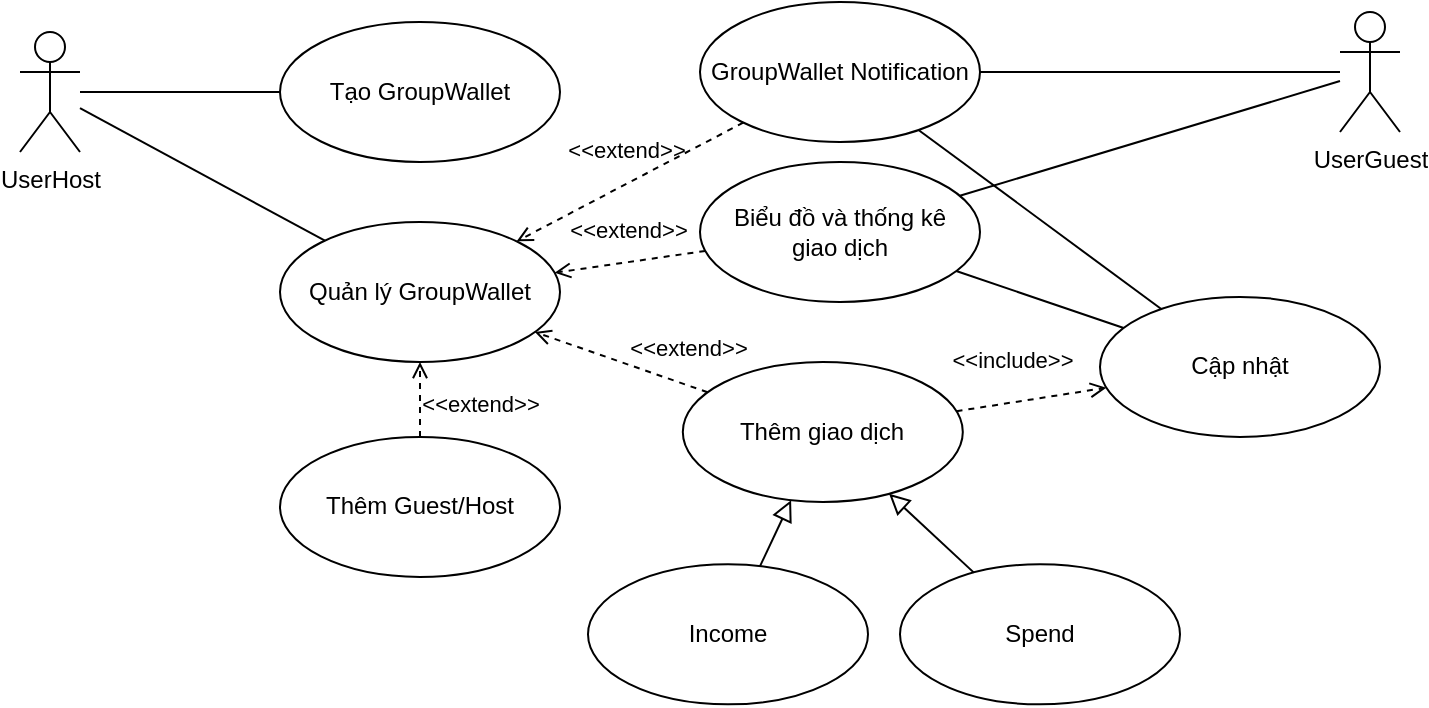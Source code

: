 <mxfile version="24.0.6" type="device">
  <diagram name="Trang-1" id="Nkdi8AB0vbIH-OvDJyjw">
    <mxGraphModel dx="1034" dy="446" grid="1" gridSize="10" guides="1" tooltips="1" connect="1" arrows="1" fold="1" page="1" pageScale="1" pageWidth="827" pageHeight="1169" math="0" shadow="0">
      <root>
        <mxCell id="0" />
        <mxCell id="1" parent="0" />
        <mxCell id="1usC6PpegWLrxd76J9WX-29" value="UserHost" style="shape=umlActor;verticalLabelPosition=bottom;verticalAlign=top;html=1;outlineConnect=0;" vertex="1" parent="1">
          <mxGeometry x="60" y="165" width="30" height="60" as="geometry" />
        </mxCell>
        <mxCell id="1usC6PpegWLrxd76J9WX-30" value="Tạo GroupWallet" style="ellipse;whiteSpace=wrap;html=1;" vertex="1" parent="1">
          <mxGeometry x="190" y="160" width="140" height="70" as="geometry" />
        </mxCell>
        <mxCell id="1usC6PpegWLrxd76J9WX-31" value="" style="endArrow=none;html=1;rounded=0;" edge="1" parent="1" source="1usC6PpegWLrxd76J9WX-29" target="1usC6PpegWLrxd76J9WX-30">
          <mxGeometry width="50" height="50" relative="1" as="geometry">
            <mxPoint x="120" y="329" as="sourcePoint" />
            <mxPoint x="274" y="185" as="targetPoint" />
          </mxGeometry>
        </mxCell>
        <mxCell id="1usC6PpegWLrxd76J9WX-32" value="Quản lý GroupWallet" style="ellipse;whiteSpace=wrap;html=1;" vertex="1" parent="1">
          <mxGeometry x="190" y="260" width="140" height="70" as="geometry" />
        </mxCell>
        <mxCell id="1usC6PpegWLrxd76J9WX-33" value="" style="endArrow=none;html=1;rounded=0;" edge="1" parent="1" target="1usC6PpegWLrxd76J9WX-32" source="1usC6PpegWLrxd76J9WX-29">
          <mxGeometry width="50" height="50" relative="1" as="geometry">
            <mxPoint x="110" y="285" as="sourcePoint" />
            <mxPoint x="294" y="275" as="targetPoint" />
          </mxGeometry>
        </mxCell>
        <mxCell id="1usC6PpegWLrxd76J9WX-34" value="Thêm Guest/Host" style="ellipse;whiteSpace=wrap;html=1;" vertex="1" parent="1">
          <mxGeometry x="190" y="367.45" width="140" height="70" as="geometry" />
        </mxCell>
        <mxCell id="1usC6PpegWLrxd76J9WX-35" value="&amp;lt;&amp;lt;extend&amp;gt;&amp;gt;" style="html=1;verticalAlign=bottom;labelBackgroundColor=none;endArrow=open;endFill=0;dashed=1;rounded=0;" edge="1" parent="1" source="1usC6PpegWLrxd76J9WX-34" target="1usC6PpegWLrxd76J9WX-32">
          <mxGeometry x="-0.602" y="-30" width="160" relative="1" as="geometry">
            <mxPoint x="519" y="300.45" as="sourcePoint" />
            <mxPoint x="196.616" y="280.003" as="targetPoint" />
            <mxPoint as="offset" />
          </mxGeometry>
        </mxCell>
        <mxCell id="1usC6PpegWLrxd76J9WX-36" value="Thêm giao dịch" style="ellipse;whiteSpace=wrap;html=1;" vertex="1" parent="1">
          <mxGeometry x="391.41" y="330.0" width="140" height="70" as="geometry" />
        </mxCell>
        <mxCell id="1usC6PpegWLrxd76J9WX-37" value="&amp;lt;&amp;lt;extend&amp;gt;&amp;gt;" style="html=1;verticalAlign=bottom;labelBackgroundColor=none;endArrow=open;endFill=0;dashed=1;rounded=0;" edge="1" parent="1" source="1usC6PpegWLrxd76J9WX-36" target="1usC6PpegWLrxd76J9WX-32">
          <mxGeometry x="-0.719" y="-9" width="160" relative="1" as="geometry">
            <mxPoint x="720.41" y="263.0" as="sourcePoint" />
            <mxPoint x="296.0" y="313.55" as="targetPoint" />
            <mxPoint as="offset" />
          </mxGeometry>
        </mxCell>
        <mxCell id="1usC6PpegWLrxd76J9WX-38" value="Income" style="ellipse;whiteSpace=wrap;html=1;" vertex="1" parent="1">
          <mxGeometry x="344" y="431.16" width="140" height="70" as="geometry" />
        </mxCell>
        <mxCell id="1usC6PpegWLrxd76J9WX-39" value="" style="endArrow=block;html=1;rounded=0;align=center;verticalAlign=bottom;endFill=0;labelBackgroundColor=none;endSize=8;" edge="1" parent="1" source="1usC6PpegWLrxd76J9WX-38" target="1usC6PpegWLrxd76J9WX-36">
          <mxGeometry relative="1" as="geometry">
            <mxPoint x="728" y="548.16" as="sourcePoint" />
            <mxPoint x="373.255" y="390.004" as="targetPoint" />
          </mxGeometry>
        </mxCell>
        <mxCell id="1usC6PpegWLrxd76J9WX-40" value="" style="resizable=0;html=1;align=center;verticalAlign=top;labelBackgroundColor=none;" connectable="0" vertex="1" parent="1usC6PpegWLrxd76J9WX-39">
          <mxGeometry relative="1" as="geometry" />
        </mxCell>
        <mxCell id="1usC6PpegWLrxd76J9WX-41" value="Spend" style="ellipse;whiteSpace=wrap;html=1;" vertex="1" parent="1">
          <mxGeometry x="500" y="431.16" width="140" height="70" as="geometry" />
        </mxCell>
        <mxCell id="1usC6PpegWLrxd76J9WX-42" value="" style="endArrow=block;html=1;rounded=0;align=center;verticalAlign=bottom;endFill=0;labelBackgroundColor=none;endSize=8;" edge="1" parent="1" source="1usC6PpegWLrxd76J9WX-41" target="1usC6PpegWLrxd76J9WX-36">
          <mxGeometry relative="1" as="geometry">
            <mxPoint x="884" y="548.16" as="sourcePoint" />
            <mxPoint x="602" y="399" as="targetPoint" />
          </mxGeometry>
        </mxCell>
        <mxCell id="1usC6PpegWLrxd76J9WX-43" value="" style="resizable=0;html=1;align=center;verticalAlign=top;labelBackgroundColor=none;" connectable="0" vertex="1" parent="1usC6PpegWLrxd76J9WX-42">
          <mxGeometry relative="1" as="geometry" />
        </mxCell>
        <mxCell id="1usC6PpegWLrxd76J9WX-44" value="Biểu đồ và thống kê &lt;br&gt;giao dịch" style="ellipse;whiteSpace=wrap;html=1;" vertex="1" parent="1">
          <mxGeometry x="400.0" y="230.0" width="140" height="70" as="geometry" />
        </mxCell>
        <mxCell id="1usC6PpegWLrxd76J9WX-45" value="&amp;lt;&amp;lt;extend&amp;gt;&amp;gt;" style="html=1;verticalAlign=bottom;labelBackgroundColor=none;endArrow=open;endFill=0;dashed=1;rounded=0;" edge="1" parent="1" source="1usC6PpegWLrxd76J9WX-44" target="1usC6PpegWLrxd76J9WX-32">
          <mxGeometry x="-0.019" y="-7" width="160" relative="1" as="geometry">
            <mxPoint x="749" y="173.0" as="sourcePoint" />
            <mxPoint x="345.59" y="225" as="targetPoint" />
            <mxPoint as="offset" />
          </mxGeometry>
        </mxCell>
        <mxCell id="1usC6PpegWLrxd76J9WX-46" value="GroupWallet Notification" style="ellipse;whiteSpace=wrap;html=1;" vertex="1" parent="1">
          <mxGeometry x="400.0" y="150.0" width="140" height="70" as="geometry" />
        </mxCell>
        <mxCell id="1usC6PpegWLrxd76J9WX-47" value="&amp;lt;&amp;lt;extend&amp;gt;&amp;gt;" style="html=1;verticalAlign=bottom;labelBackgroundColor=none;endArrow=open;endFill=0;dashed=1;rounded=0;" edge="1" parent="1" source="1usC6PpegWLrxd76J9WX-46" target="1usC6PpegWLrxd76J9WX-32">
          <mxGeometry x="-0.019" y="-7" width="160" relative="1" as="geometry">
            <mxPoint x="749" y="93.0" as="sourcePoint" />
            <mxPoint x="327" y="205" as="targetPoint" />
            <mxPoint as="offset" />
          </mxGeometry>
        </mxCell>
        <mxCell id="1usC6PpegWLrxd76J9WX-48" value="Cập nhật" style="ellipse;whiteSpace=wrap;html=1;" vertex="1" parent="1">
          <mxGeometry x="600" y="297.45" width="140" height="70" as="geometry" />
        </mxCell>
        <mxCell id="1usC6PpegWLrxd76J9WX-49" value="&amp;lt;&amp;lt;include&amp;gt;&amp;gt;" style="html=1;verticalAlign=bottom;labelBackgroundColor=none;endArrow=open;endFill=0;dashed=1;rounded=0;" edge="1" parent="1" source="1usC6PpegWLrxd76J9WX-36" target="1usC6PpegWLrxd76J9WX-48">
          <mxGeometry x="-0.21" y="12" width="160" relative="1" as="geometry">
            <mxPoint x="660" y="380" as="sourcePoint" />
            <mxPoint x="510" y="500" as="targetPoint" />
            <mxPoint as="offset" />
            <Array as="points" />
          </mxGeometry>
        </mxCell>
        <mxCell id="1usC6PpegWLrxd76J9WX-53" value="" style="endArrow=none;html=1;rounded=0;" edge="1" parent="1" source="1usC6PpegWLrxd76J9WX-46" target="1usC6PpegWLrxd76J9WX-48">
          <mxGeometry width="50" height="50" relative="1" as="geometry">
            <mxPoint x="100" y="213" as="sourcePoint" />
            <mxPoint x="222" y="279" as="targetPoint" />
          </mxGeometry>
        </mxCell>
        <mxCell id="1usC6PpegWLrxd76J9WX-54" value="" style="endArrow=none;html=1;rounded=0;" edge="1" parent="1" source="1usC6PpegWLrxd76J9WX-44" target="1usC6PpegWLrxd76J9WX-48">
          <mxGeometry width="50" height="50" relative="1" as="geometry">
            <mxPoint x="529" y="220" as="sourcePoint" />
            <mxPoint x="631" y="270" as="targetPoint" />
          </mxGeometry>
        </mxCell>
        <mxCell id="1usC6PpegWLrxd76J9WX-55" value="UserGuest" style="shape=umlActor;verticalLabelPosition=bottom;verticalAlign=top;html=1;outlineConnect=0;" vertex="1" parent="1">
          <mxGeometry x="720" y="155" width="30" height="60" as="geometry" />
        </mxCell>
        <mxCell id="1usC6PpegWLrxd76J9WX-56" value="" style="endArrow=none;html=1;rounded=0;" edge="1" parent="1" source="1usC6PpegWLrxd76J9WX-55" target="1usC6PpegWLrxd76J9WX-44">
          <mxGeometry width="50" height="50" relative="1" as="geometry">
            <mxPoint x="750" y="254" as="sourcePoint" />
            <mxPoint x="820" y="120" as="targetPoint" />
          </mxGeometry>
        </mxCell>
        <mxCell id="1usC6PpegWLrxd76J9WX-57" value="" style="endArrow=none;html=1;rounded=0;" edge="1" parent="1" source="1usC6PpegWLrxd76J9WX-55" target="1usC6PpegWLrxd76J9WX-46">
          <mxGeometry width="50" height="50" relative="1" as="geometry">
            <mxPoint x="740" y="210" as="sourcePoint" />
            <mxPoint x="842" y="194" as="targetPoint" />
          </mxGeometry>
        </mxCell>
      </root>
    </mxGraphModel>
  </diagram>
</mxfile>
